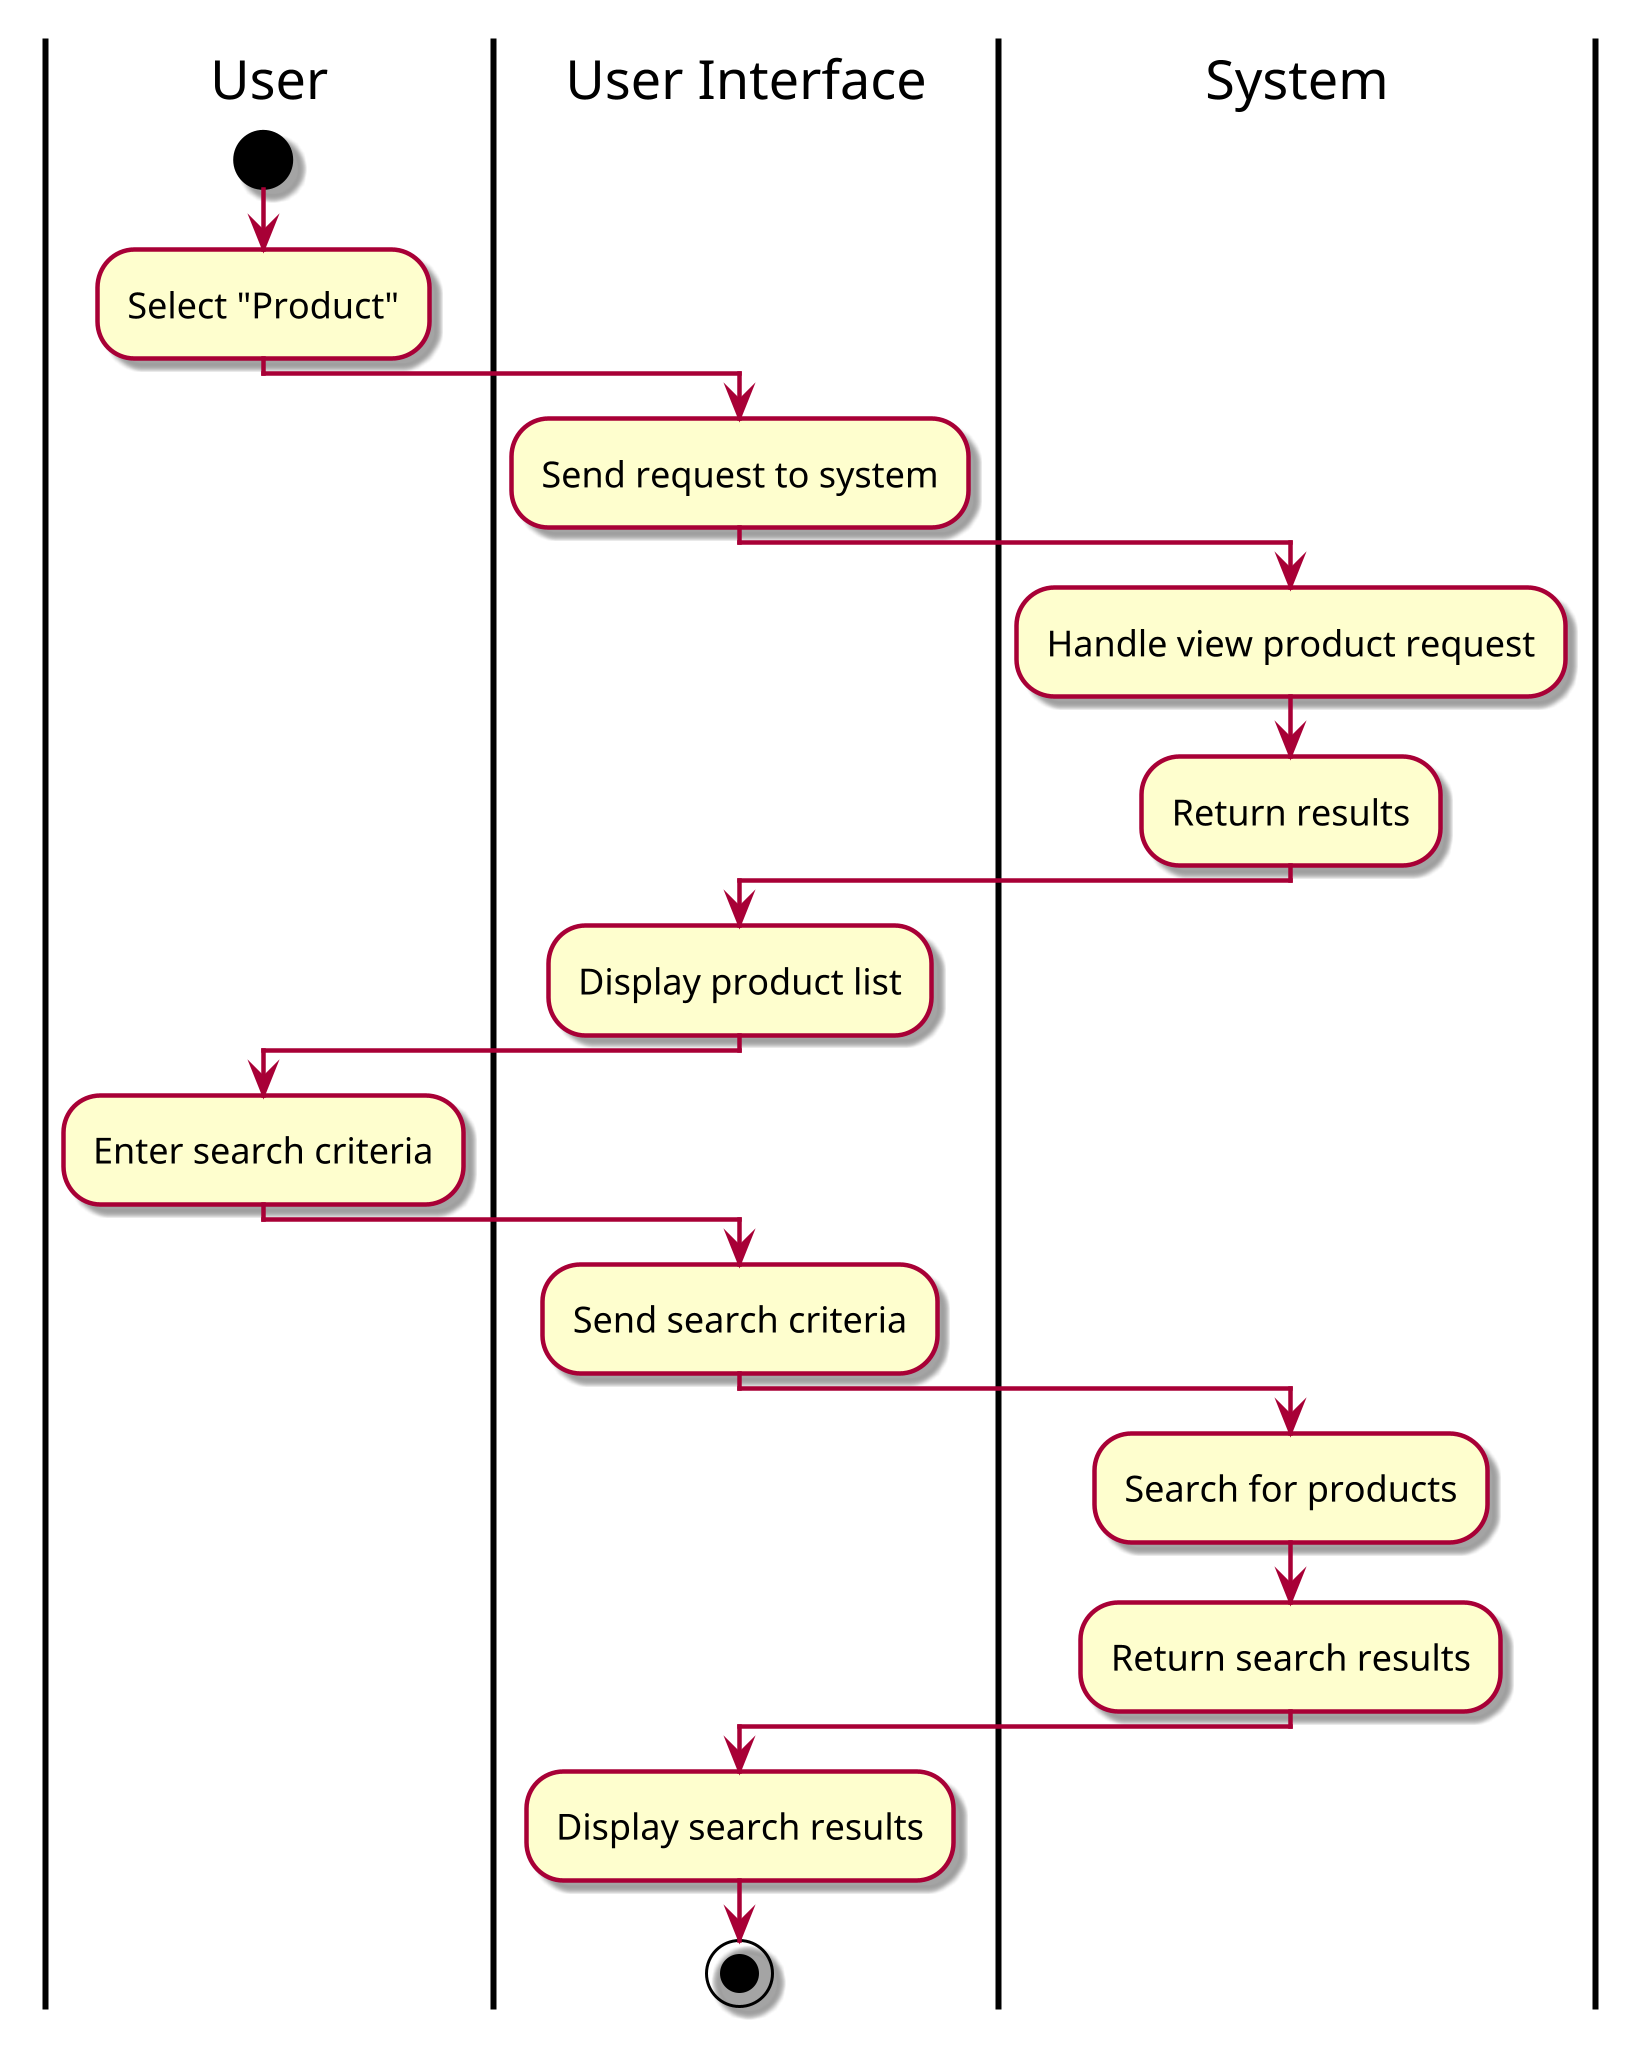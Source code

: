 @startuml View Product
skin rose
scale 3

|User|
start
:Select "Product";
|User Interface|
:Send request to system;
|System|
:Handle view product request;
:Return results;
|User Interface|
:Display product list;
|User|
:Enter search criteria;
|User Interface|
:Send search criteria;
|System|
:Search for products;
:Return search results;
|User Interface|
:Display search results;
stop
@enduml